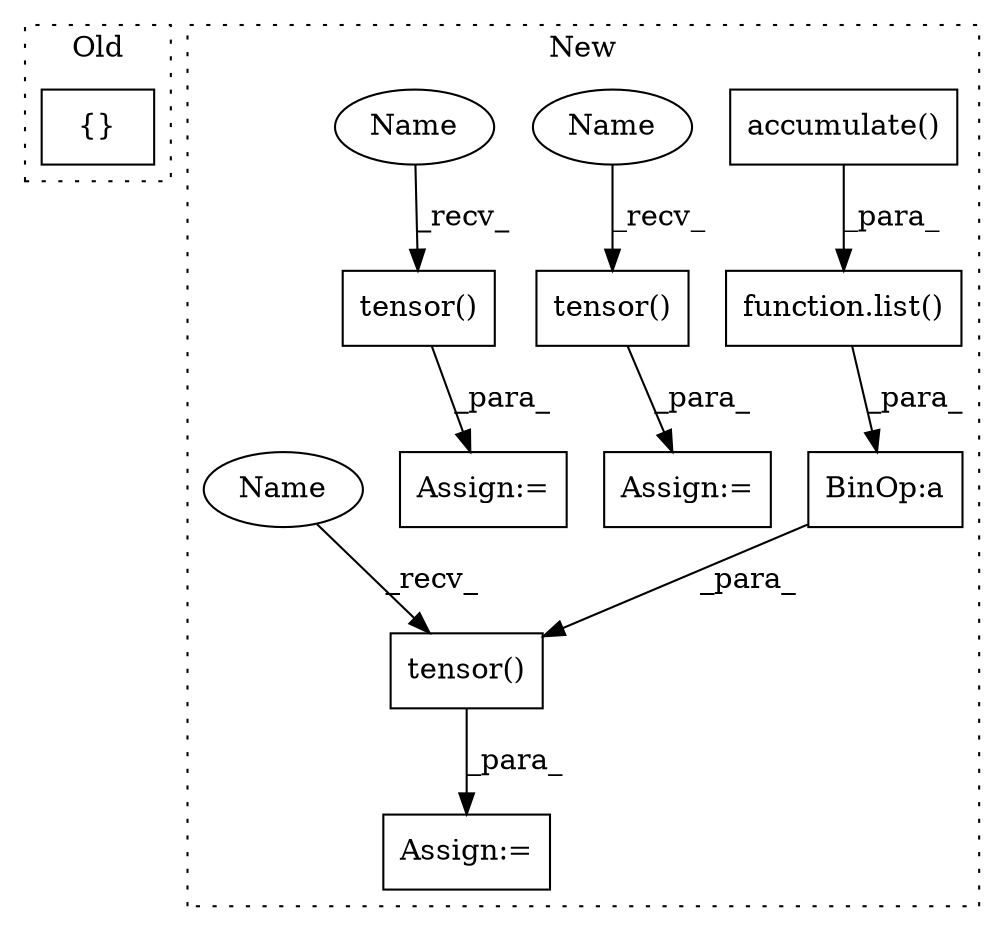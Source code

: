 digraph G {
subgraph cluster0 {
1 [label="{}" a="95" s="1618,1712" l="14,10" shape="box"];
label = "Old";
style="dotted";
}
subgraph cluster1 {
2 [label="accumulate()" a="75" s="2129,2177" l="21,1" shape="box"];
3 [label="tensor()" a="75" s="2331,2363" l="13,19" shape="box"];
4 [label="BinOp:a" a="82" s="2290" l="3" shape="box"];
5 [label="tensor()" a="75" s="2409,2449" l="13,19" shape="box"];
6 [label="function.list()" a="75" s="2124,2178" l="5,1" shape="box"];
7 [label="tensor()" a="75" s="2498,2526" l="13,18" shape="box"];
8 [label="Assign:=" a="68" s="2328" l="3" shape="box"];
9 [label="Assign:=" a="68" s="2406" l="3" shape="box"];
10 [label="Assign:=" a="68" s="2495" l="3" shape="box"];
11 [label="Name" a="87" s="2498" l="5" shape="ellipse"];
12 [label="Name" a="87" s="2409" l="5" shape="ellipse"];
13 [label="Name" a="87" s="2331" l="5" shape="ellipse"];
label = "New";
style="dotted";
}
2 -> 6 [label="_para_"];
3 -> 8 [label="_para_"];
4 -> 3 [label="_para_"];
5 -> 9 [label="_para_"];
6 -> 4 [label="_para_"];
7 -> 10 [label="_para_"];
11 -> 7 [label="_recv_"];
12 -> 5 [label="_recv_"];
13 -> 3 [label="_recv_"];
}